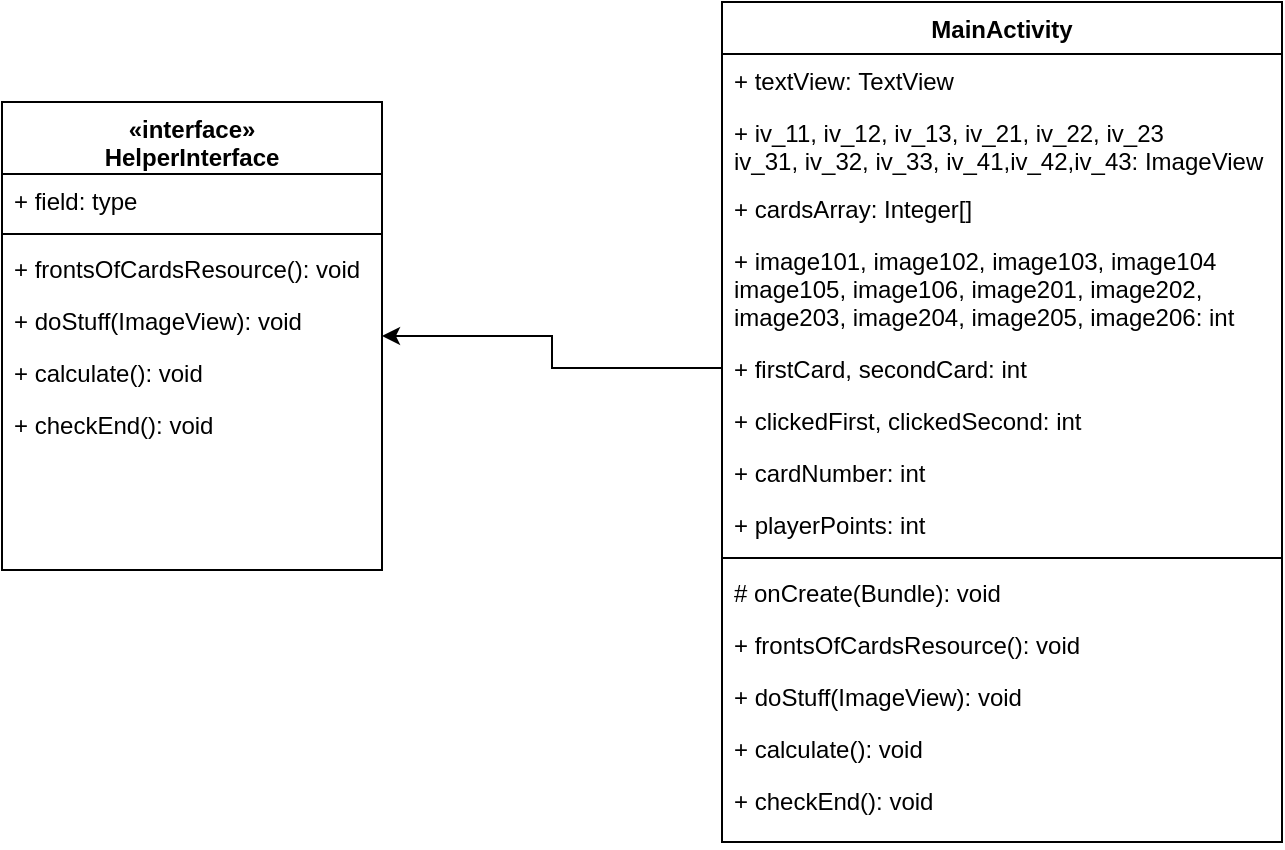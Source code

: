 <mxfile version="12.8.8" type="github">
  <diagram id="64O0Q8jD7qAvgHejbL_g" name="Page-1">
    <mxGraphModel dx="1609" dy="469" grid="1" gridSize="10" guides="1" tooltips="1" connect="1" arrows="1" fold="1" page="1" pageScale="1" pageWidth="827" pageHeight="1169" math="0" shadow="0">
      <root>
        <mxCell id="0" />
        <mxCell id="1" parent="0" />
        <mxCell id="_Fk9cfmFV3eR6eFFAxcH-38" value="" style="edgeStyle=orthogonalEdgeStyle;rounded=0;orthogonalLoop=1;jettySize=auto;html=1;fontColor=#FFFFFF;entryX=0;entryY=0.5;entryDx=0;entryDy=0;startArrow=classic;startFill=1;endArrow=none;endFill=0;" edge="1" parent="1" source="_Fk9cfmFV3eR6eFFAxcH-17" target="_Fk9cfmFV3eR6eFFAxcH-8">
          <mxGeometry relative="1" as="geometry">
            <mxPoint x="130" y="40" as="targetPoint" />
          </mxGeometry>
        </mxCell>
        <mxCell id="_Fk9cfmFV3eR6eFFAxcH-1" value="MainActivity" style="swimlane;fontStyle=1;align=center;verticalAlign=top;childLayout=stackLayout;horizontal=1;startSize=26;horizontalStack=0;resizeParent=1;resizeParentMax=0;resizeLast=0;collapsible=1;marginBottom=0;" vertex="1" parent="1">
          <mxGeometry x="340" y="60" width="280" height="420" as="geometry" />
        </mxCell>
        <mxCell id="_Fk9cfmFV3eR6eFFAxcH-2" value="+ textView: TextView" style="text;strokeColor=none;fillColor=none;align=left;verticalAlign=top;spacingLeft=4;spacingRight=4;overflow=hidden;rotatable=0;points=[[0,0.5],[1,0.5]];portConstraint=eastwest;" vertex="1" parent="_Fk9cfmFV3eR6eFFAxcH-1">
          <mxGeometry y="26" width="280" height="26" as="geometry" />
        </mxCell>
        <mxCell id="_Fk9cfmFV3eR6eFFAxcH-7" value="+ iv_11, iv_12, iv_13, iv_21, iv_22, iv_23&#xa;iv_31, iv_32, iv_33, iv_41,iv_42,iv_43: ImageView" style="text;strokeColor=none;fillColor=none;align=left;verticalAlign=top;spacingLeft=4;spacingRight=4;overflow=hidden;rotatable=0;points=[[0,0.5],[1,0.5]];portConstraint=eastwest;" vertex="1" parent="_Fk9cfmFV3eR6eFFAxcH-1">
          <mxGeometry y="52" width="280" height="38" as="geometry" />
        </mxCell>
        <mxCell id="_Fk9cfmFV3eR6eFFAxcH-9" value="+ cardsArray: Integer[]" style="text;strokeColor=none;fillColor=none;align=left;verticalAlign=top;spacingLeft=4;spacingRight=4;overflow=hidden;rotatable=0;points=[[0,0.5],[1,0.5]];portConstraint=eastwest;" vertex="1" parent="_Fk9cfmFV3eR6eFFAxcH-1">
          <mxGeometry y="90" width="280" height="26" as="geometry" />
        </mxCell>
        <mxCell id="_Fk9cfmFV3eR6eFFAxcH-10" value="+ image101, image102, image103, image104&#xa;image105, image106, image201, image202,&#xa;image203, image204, image205, image206: int" style="text;strokeColor=none;fillColor=none;align=left;verticalAlign=top;spacingLeft=4;spacingRight=4;overflow=hidden;rotatable=0;points=[[0,0.5],[1,0.5]];portConstraint=eastwest;" vertex="1" parent="_Fk9cfmFV3eR6eFFAxcH-1">
          <mxGeometry y="116" width="280" height="54" as="geometry" />
        </mxCell>
        <mxCell id="_Fk9cfmFV3eR6eFFAxcH-8" value="+ firstCard, secondCard: int" style="text;strokeColor=none;fillColor=none;align=left;verticalAlign=top;spacingLeft=4;spacingRight=4;overflow=hidden;rotatable=0;points=[[0,0.5],[1,0.5]];portConstraint=eastwest;" vertex="1" parent="_Fk9cfmFV3eR6eFFAxcH-1">
          <mxGeometry y="170" width="280" height="26" as="geometry" />
        </mxCell>
        <mxCell id="_Fk9cfmFV3eR6eFFAxcH-11" value="+ clickedFirst, clickedSecond: int" style="text;strokeColor=none;fillColor=none;align=left;verticalAlign=top;spacingLeft=4;spacingRight=4;overflow=hidden;rotatable=0;points=[[0,0.5],[1,0.5]];portConstraint=eastwest;" vertex="1" parent="_Fk9cfmFV3eR6eFFAxcH-1">
          <mxGeometry y="196" width="280" height="26" as="geometry" />
        </mxCell>
        <mxCell id="_Fk9cfmFV3eR6eFFAxcH-13" value="+ cardNumber: int" style="text;strokeColor=none;fillColor=none;align=left;verticalAlign=top;spacingLeft=4;spacingRight=4;overflow=hidden;rotatable=0;points=[[0,0.5],[1,0.5]];portConstraint=eastwest;" vertex="1" parent="_Fk9cfmFV3eR6eFFAxcH-1">
          <mxGeometry y="222" width="280" height="26" as="geometry" />
        </mxCell>
        <mxCell id="_Fk9cfmFV3eR6eFFAxcH-12" value="+ playerPoints: int" style="text;strokeColor=none;fillColor=none;align=left;verticalAlign=top;spacingLeft=4;spacingRight=4;overflow=hidden;rotatable=0;points=[[0,0.5],[1,0.5]];portConstraint=eastwest;" vertex="1" parent="_Fk9cfmFV3eR6eFFAxcH-1">
          <mxGeometry y="248" width="280" height="26" as="geometry" />
        </mxCell>
        <mxCell id="_Fk9cfmFV3eR6eFFAxcH-3" value="" style="line;strokeWidth=1;fillColor=none;align=left;verticalAlign=middle;spacingTop=-1;spacingLeft=3;spacingRight=3;rotatable=0;labelPosition=right;points=[];portConstraint=eastwest;" vertex="1" parent="_Fk9cfmFV3eR6eFFAxcH-1">
          <mxGeometry y="274" width="280" height="8" as="geometry" />
        </mxCell>
        <mxCell id="_Fk9cfmFV3eR6eFFAxcH-6" value="# onCreate(Bundle): void" style="text;strokeColor=none;fillColor=none;align=left;verticalAlign=top;spacingLeft=4;spacingRight=4;overflow=hidden;rotatable=0;points=[[0,0.5],[1,0.5]];portConstraint=eastwest;" vertex="1" parent="_Fk9cfmFV3eR6eFFAxcH-1">
          <mxGeometry y="282" width="280" height="26" as="geometry" />
        </mxCell>
        <mxCell id="_Fk9cfmFV3eR6eFFAxcH-16" value="+ frontsOfCardsResource(): void" style="text;strokeColor=none;fillColor=none;align=left;verticalAlign=top;spacingLeft=4;spacingRight=4;overflow=hidden;rotatable=0;points=[[0,0.5],[1,0.5]];portConstraint=eastwest;" vertex="1" parent="_Fk9cfmFV3eR6eFFAxcH-1">
          <mxGeometry y="308" width="280" height="26" as="geometry" />
        </mxCell>
        <mxCell id="_Fk9cfmFV3eR6eFFAxcH-15" value="+ doStuff(ImageView): void" style="text;strokeColor=none;fillColor=none;align=left;verticalAlign=top;spacingLeft=4;spacingRight=4;overflow=hidden;rotatable=0;points=[[0,0.5],[1,0.5]];portConstraint=eastwest;" vertex="1" parent="_Fk9cfmFV3eR6eFFAxcH-1">
          <mxGeometry y="334" width="280" height="26" as="geometry" />
        </mxCell>
        <mxCell id="_Fk9cfmFV3eR6eFFAxcH-14" value="+ calculate(): void" style="text;strokeColor=none;fillColor=none;align=left;verticalAlign=top;spacingLeft=4;spacingRight=4;overflow=hidden;rotatable=0;points=[[0,0.5],[1,0.5]];portConstraint=eastwest;" vertex="1" parent="_Fk9cfmFV3eR6eFFAxcH-1">
          <mxGeometry y="360" width="280" height="26" as="geometry" />
        </mxCell>
        <mxCell id="_Fk9cfmFV3eR6eFFAxcH-4" value="+ checkEnd(): void" style="text;strokeColor=none;fillColor=none;align=left;verticalAlign=top;spacingLeft=4;spacingRight=4;overflow=hidden;rotatable=0;points=[[0,0.5],[1,0.5]];portConstraint=eastwest;" vertex="1" parent="_Fk9cfmFV3eR6eFFAxcH-1">
          <mxGeometry y="386" width="280" height="34" as="geometry" />
        </mxCell>
        <mxCell id="_Fk9cfmFV3eR6eFFAxcH-17" value="«interface»&#xa;HelperInterface" style="swimlane;fontStyle=1;align=center;verticalAlign=top;childLayout=stackLayout;horizontal=1;startSize=36;horizontalStack=0;resizeParent=1;resizeParentMax=0;resizeLast=0;collapsible=1;marginBottom=0;" vertex="1" parent="1">
          <mxGeometry x="-20" y="110" width="190" height="234" as="geometry" />
        </mxCell>
        <mxCell id="_Fk9cfmFV3eR6eFFAxcH-18" value="+ field: type" style="text;align=left;verticalAlign=top;spacingLeft=4;spacingRight=4;overflow=hidden;rotatable=0;points=[[0,0.5],[1,0.5]];portConstraint=eastwest;" vertex="1" parent="_Fk9cfmFV3eR6eFFAxcH-17">
          <mxGeometry y="36" width="190" height="26" as="geometry" />
        </mxCell>
        <mxCell id="_Fk9cfmFV3eR6eFFAxcH-19" value="" style="line;strokeWidth=1;fillColor=none;align=left;verticalAlign=middle;spacingTop=-1;spacingLeft=3;spacingRight=3;rotatable=0;labelPosition=right;points=[];portConstraint=eastwest;" vertex="1" parent="_Fk9cfmFV3eR6eFFAxcH-17">
          <mxGeometry y="62" width="190" height="8" as="geometry" />
        </mxCell>
        <mxCell id="_Fk9cfmFV3eR6eFFAxcH-21" value="+ frontsOfCardsResource(): void" style="text;strokeColor=none;fillColor=none;align=left;verticalAlign=top;spacingLeft=4;spacingRight=4;overflow=hidden;rotatable=0;points=[[0,0.5],[1,0.5]];portConstraint=eastwest;" vertex="1" parent="_Fk9cfmFV3eR6eFFAxcH-17">
          <mxGeometry y="70" width="190" height="26" as="geometry" />
        </mxCell>
        <mxCell id="_Fk9cfmFV3eR6eFFAxcH-23" value="+ doStuff(ImageView): void" style="text;strokeColor=none;fillColor=none;align=left;verticalAlign=top;spacingLeft=4;spacingRight=4;overflow=hidden;rotatable=0;points=[[0,0.5],[1,0.5]];portConstraint=eastwest;" vertex="1" parent="_Fk9cfmFV3eR6eFFAxcH-17">
          <mxGeometry y="96" width="190" height="26" as="geometry" />
        </mxCell>
        <mxCell id="_Fk9cfmFV3eR6eFFAxcH-22" value="+ calculate(): void" style="text;strokeColor=none;fillColor=none;align=left;verticalAlign=top;spacingLeft=4;spacingRight=4;overflow=hidden;rotatable=0;points=[[0,0.5],[1,0.5]];portConstraint=eastwest;" vertex="1" parent="_Fk9cfmFV3eR6eFFAxcH-17">
          <mxGeometry y="122" width="190" height="26" as="geometry" />
        </mxCell>
        <mxCell id="_Fk9cfmFV3eR6eFFAxcH-20" value="+ checkEnd(): void" style="text;strokeColor=none;fillColor=none;align=left;verticalAlign=top;spacingLeft=4;spacingRight=4;overflow=hidden;rotatable=0;points=[[0,0.5],[1,0.5]];portConstraint=eastwest;" vertex="1" parent="_Fk9cfmFV3eR6eFFAxcH-17">
          <mxGeometry y="148" width="190" height="86" as="geometry" />
        </mxCell>
      </root>
    </mxGraphModel>
  </diagram>
</mxfile>
